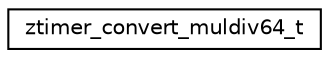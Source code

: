 digraph "Graphical Class Hierarchy"
{
 // LATEX_PDF_SIZE
  edge [fontname="Helvetica",fontsize="10",labelfontname="Helvetica",labelfontsize="10"];
  node [fontname="Helvetica",fontsize="10",shape=record];
  rankdir="LR";
  Node0 [label="ztimer_convert_muldiv64_t",height=0.2,width=0.4,color="black", fillcolor="white", style="filled",URL="$structztimer__convert__muldiv64__t.html",tooltip="ztimer_convert_muldiv64 structure"];
}
